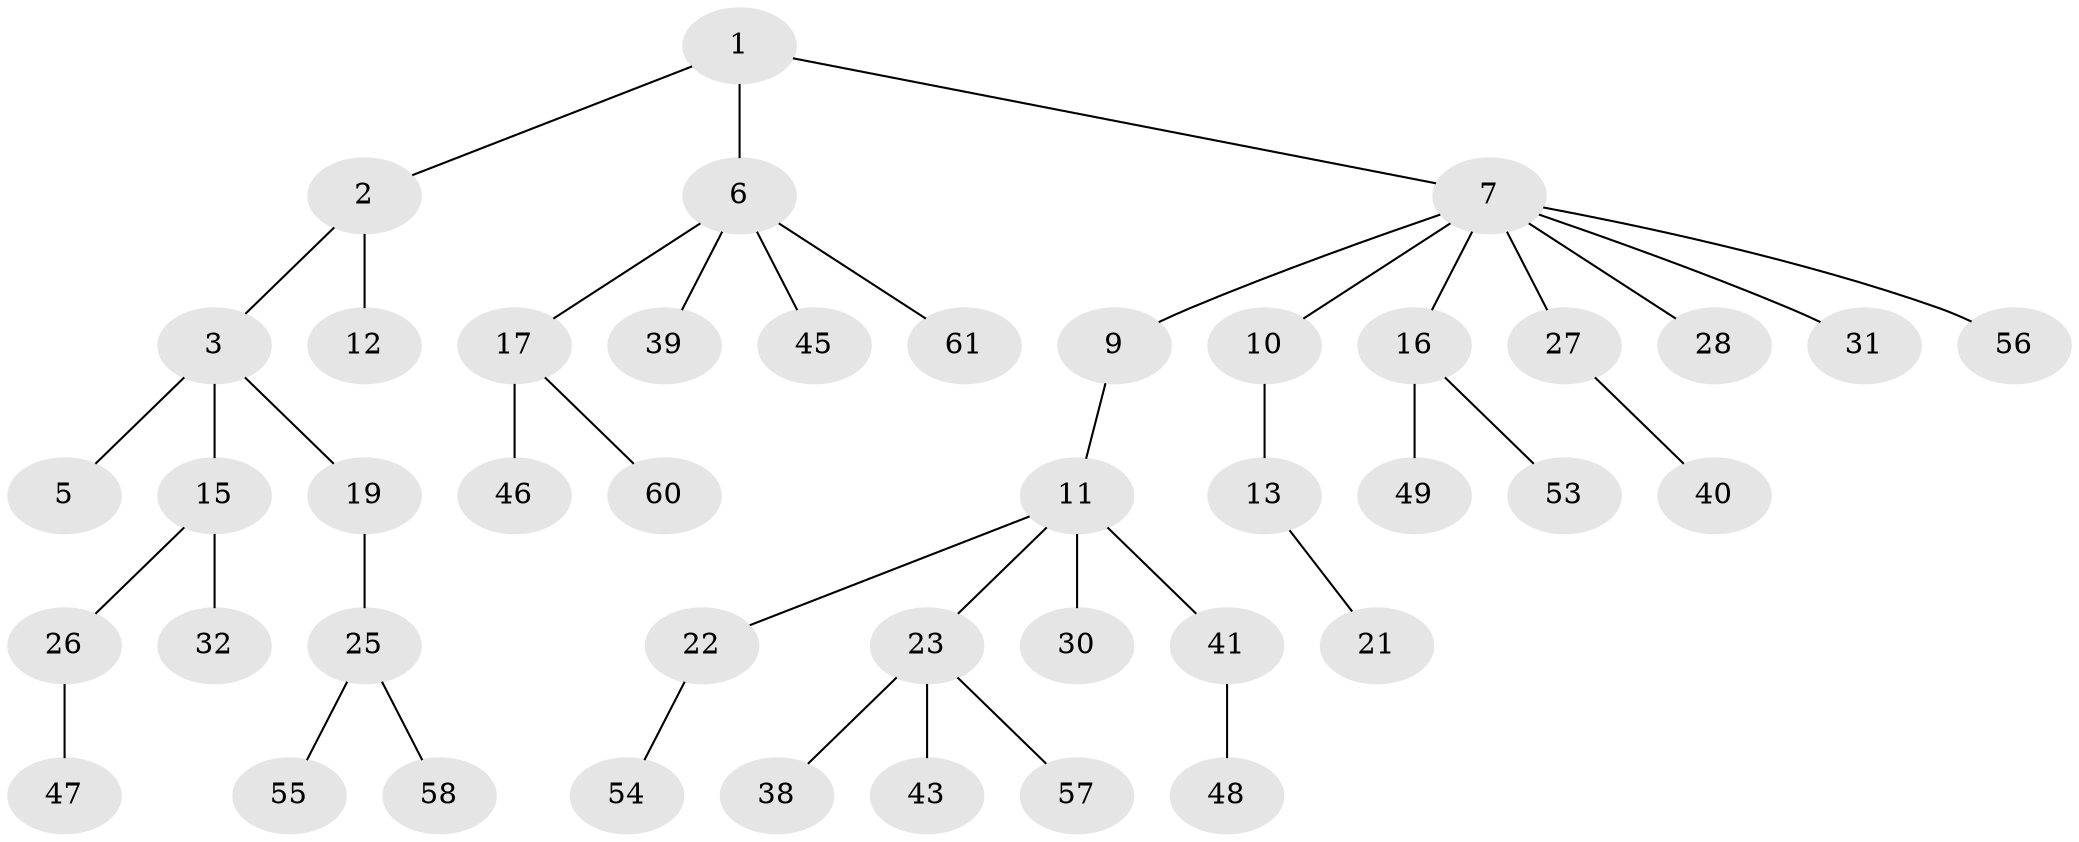 // original degree distribution, {4: 0.12903225806451613, 2: 0.1774193548387097, 1: 0.5161290322580645, 6: 0.016129032258064516, 3: 0.16129032258064516}
// Generated by graph-tools (version 1.1) at 2025/42/03/06/25 10:42:05]
// undirected, 43 vertices, 42 edges
graph export_dot {
graph [start="1"]
  node [color=gray90,style=filled];
  1 [super="+44"];
  2 [super="+20"];
  3 [super="+4"];
  5;
  6 [super="+14"];
  7 [super="+8"];
  9;
  10;
  11 [super="+18"];
  12;
  13 [super="+50"];
  15 [super="+37"];
  16 [super="+34"];
  17 [super="+52"];
  19 [super="+42"];
  21 [super="+24"];
  22 [super="+36"];
  23 [super="+33"];
  25 [super="+35"];
  26 [super="+59"];
  27;
  28 [super="+29"];
  30;
  31;
  32;
  38;
  39;
  40;
  41;
  43;
  45;
  46 [super="+51"];
  47;
  48;
  49;
  53;
  54;
  55 [super="+62"];
  56;
  57;
  58;
  60;
  61;
  1 -- 2;
  1 -- 6;
  1 -- 7;
  2 -- 3;
  2 -- 12;
  3 -- 15;
  3 -- 19;
  3 -- 5;
  6 -- 39;
  6 -- 61;
  6 -- 17;
  6 -- 45;
  7 -- 16;
  7 -- 31;
  7 -- 56;
  7 -- 9;
  7 -- 10;
  7 -- 27;
  7 -- 28;
  9 -- 11;
  10 -- 13;
  11 -- 41;
  11 -- 23;
  11 -- 30;
  11 -- 22;
  13 -- 21;
  15 -- 26;
  15 -- 32;
  16 -- 49;
  16 -- 53;
  17 -- 46;
  17 -- 60;
  19 -- 25;
  22 -- 54;
  23 -- 57;
  23 -- 43;
  23 -- 38;
  25 -- 55;
  25 -- 58;
  26 -- 47;
  27 -- 40;
  41 -- 48;
}
